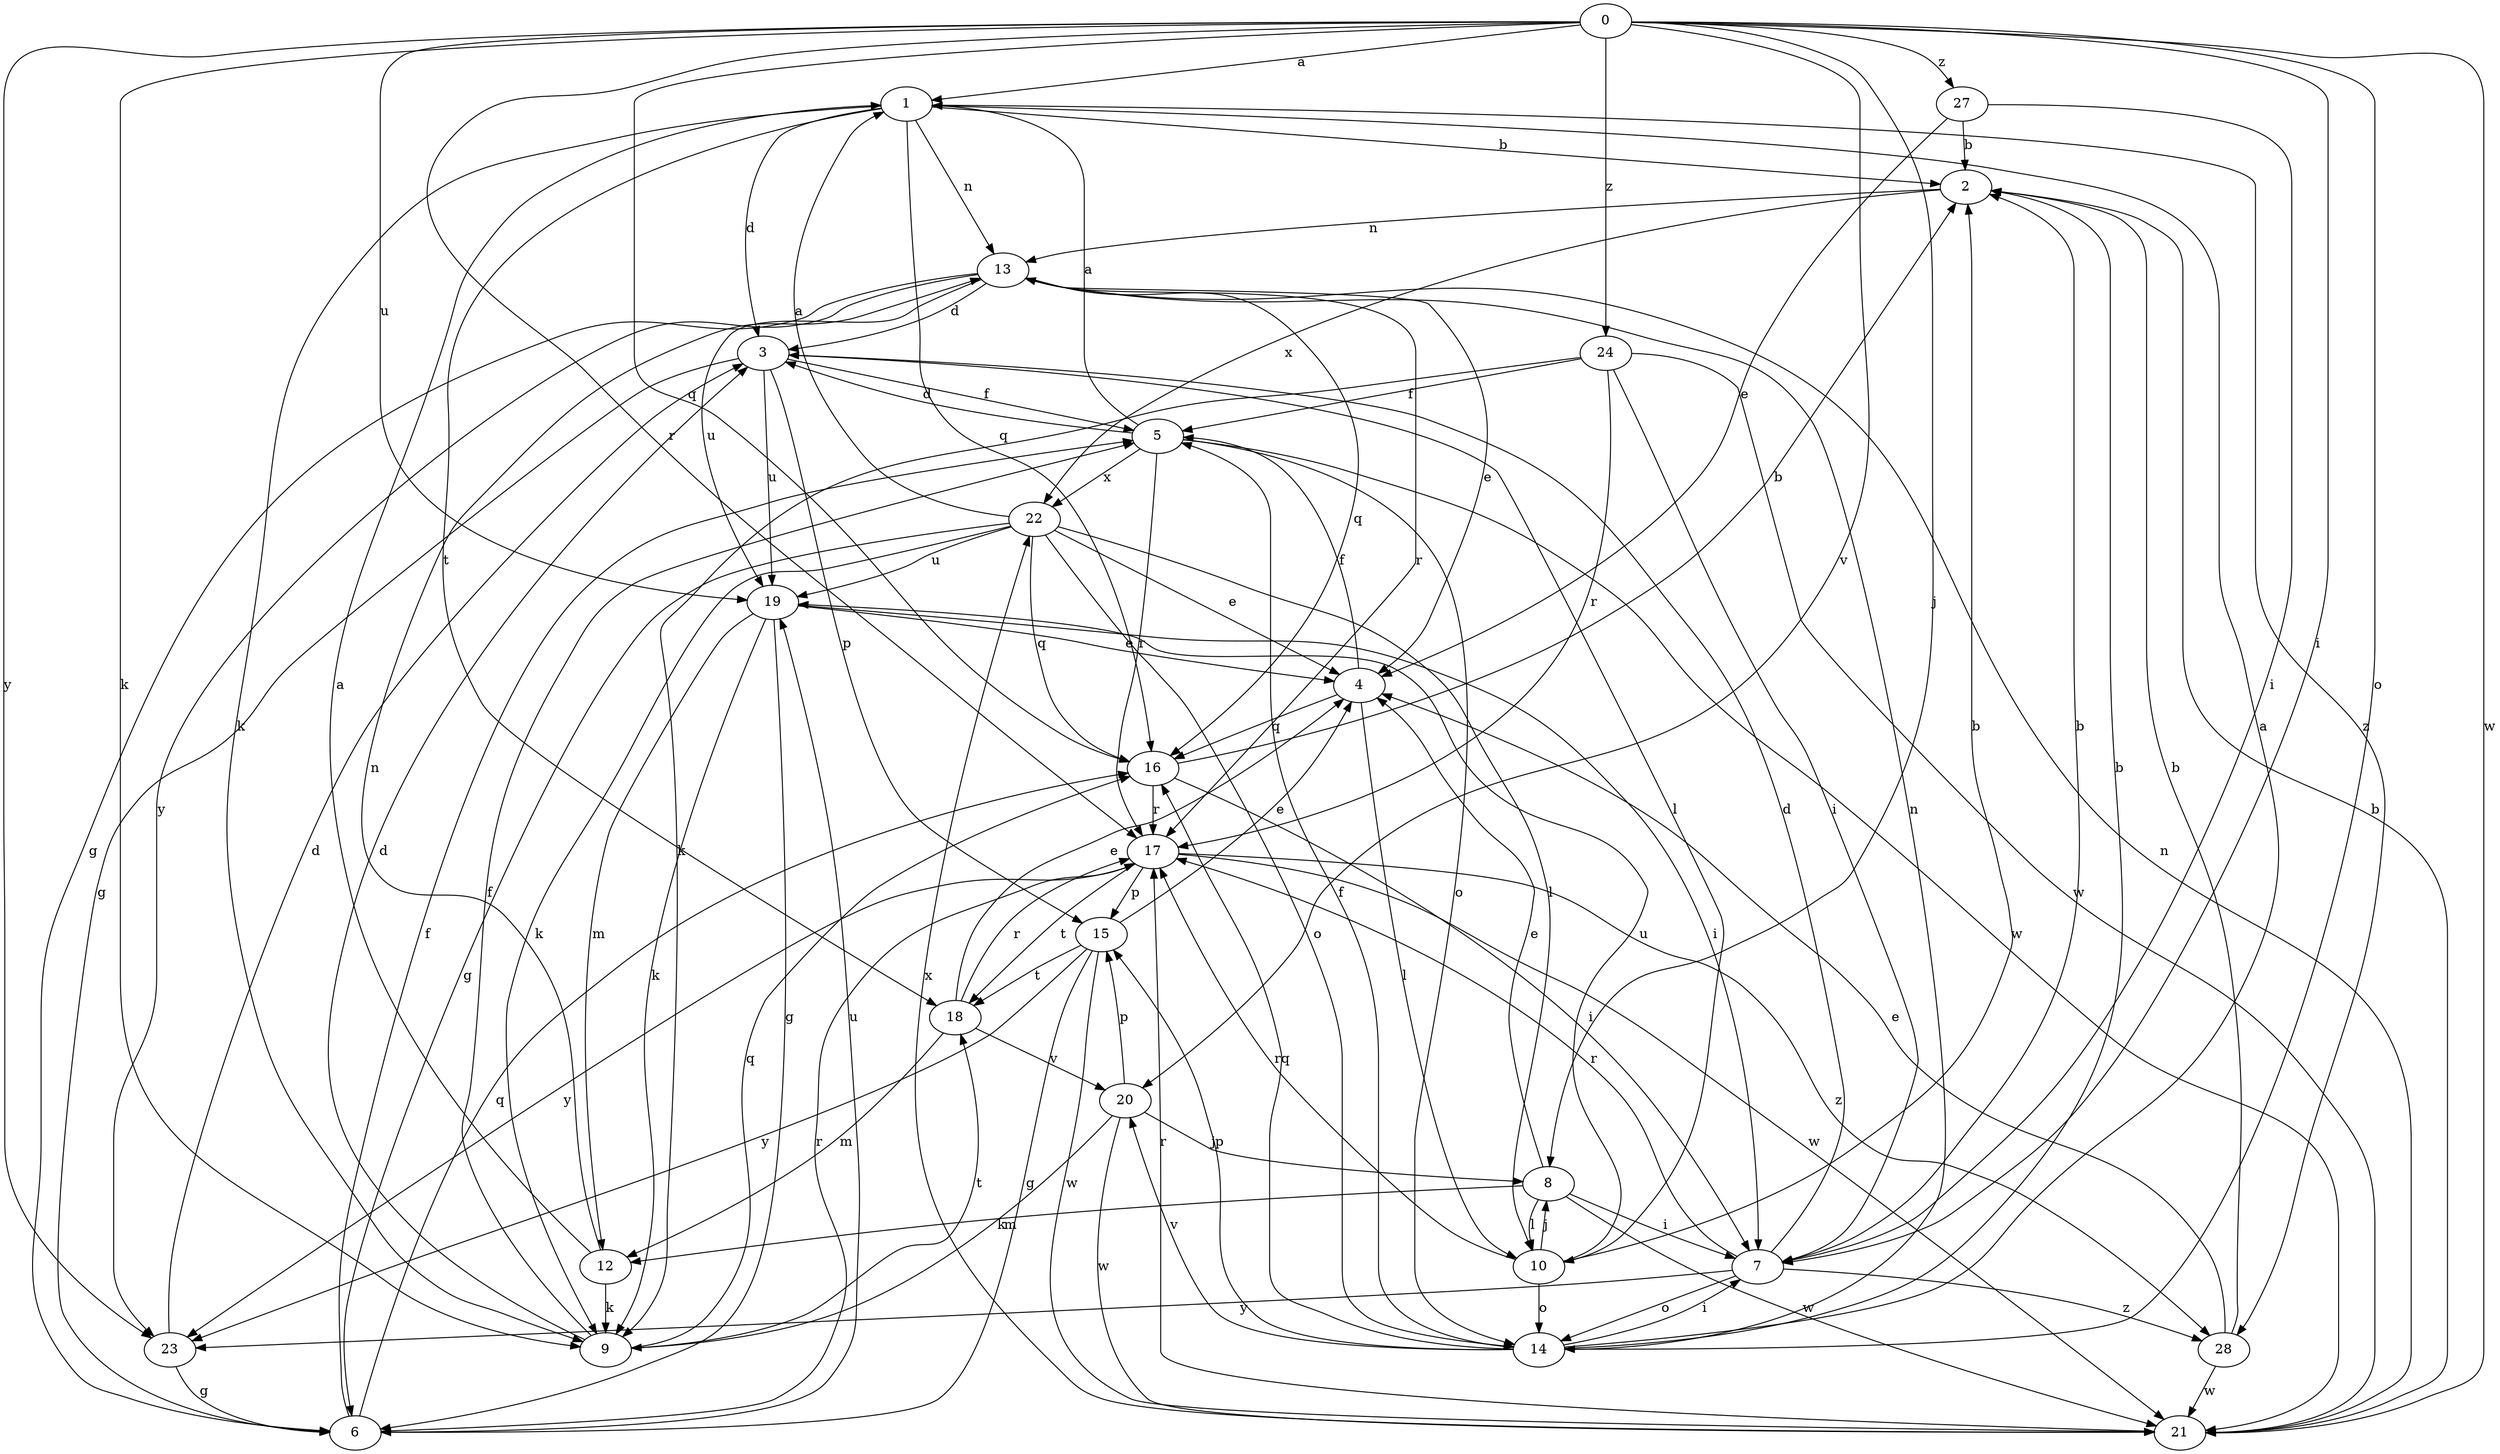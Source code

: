 strict digraph  {
0;
1;
2;
3;
4;
5;
6;
7;
8;
9;
10;
12;
13;
14;
15;
16;
17;
18;
19;
20;
21;
22;
23;
24;
27;
28;
0 -> 1  [label=a];
0 -> 7  [label=i];
0 -> 8  [label=j];
0 -> 9  [label=k];
0 -> 14  [label=o];
0 -> 16  [label=q];
0 -> 17  [label=r];
0 -> 19  [label=u];
0 -> 20  [label=v];
0 -> 21  [label=w];
0 -> 23  [label=y];
0 -> 24  [label=z];
0 -> 27  [label=z];
1 -> 2  [label=b];
1 -> 3  [label=d];
1 -> 9  [label=k];
1 -> 13  [label=n];
1 -> 16  [label=q];
1 -> 18  [label=t];
1 -> 28  [label=z];
2 -> 13  [label=n];
2 -> 22  [label=x];
3 -> 5  [label=f];
3 -> 6  [label=g];
3 -> 10  [label=l];
3 -> 15  [label=p];
3 -> 19  [label=u];
4 -> 5  [label=f];
4 -> 10  [label=l];
4 -> 16  [label=q];
5 -> 1  [label=a];
5 -> 3  [label=d];
5 -> 14  [label=o];
5 -> 17  [label=r];
5 -> 21  [label=w];
5 -> 22  [label=x];
6 -> 5  [label=f];
6 -> 16  [label=q];
6 -> 17  [label=r];
6 -> 19  [label=u];
7 -> 2  [label=b];
7 -> 3  [label=d];
7 -> 14  [label=o];
7 -> 17  [label=r];
7 -> 23  [label=y];
7 -> 28  [label=z];
8 -> 4  [label=e];
8 -> 7  [label=i];
8 -> 10  [label=l];
8 -> 12  [label=m];
8 -> 21  [label=w];
9 -> 3  [label=d];
9 -> 5  [label=f];
9 -> 16  [label=q];
9 -> 18  [label=t];
10 -> 2  [label=b];
10 -> 8  [label=j];
10 -> 14  [label=o];
10 -> 17  [label=r];
10 -> 19  [label=u];
12 -> 1  [label=a];
12 -> 9  [label=k];
12 -> 13  [label=n];
13 -> 3  [label=d];
13 -> 4  [label=e];
13 -> 6  [label=g];
13 -> 16  [label=q];
13 -> 17  [label=r];
13 -> 19  [label=u];
13 -> 23  [label=y];
14 -> 1  [label=a];
14 -> 2  [label=b];
14 -> 5  [label=f];
14 -> 7  [label=i];
14 -> 13  [label=n];
14 -> 15  [label=p];
14 -> 16  [label=q];
14 -> 20  [label=v];
15 -> 4  [label=e];
15 -> 6  [label=g];
15 -> 18  [label=t];
15 -> 21  [label=w];
15 -> 23  [label=y];
16 -> 2  [label=b];
16 -> 7  [label=i];
16 -> 17  [label=r];
17 -> 15  [label=p];
17 -> 18  [label=t];
17 -> 21  [label=w];
17 -> 23  [label=y];
17 -> 28  [label=z];
18 -> 4  [label=e];
18 -> 12  [label=m];
18 -> 17  [label=r];
18 -> 20  [label=v];
19 -> 4  [label=e];
19 -> 6  [label=g];
19 -> 7  [label=i];
19 -> 9  [label=k];
19 -> 12  [label=m];
20 -> 8  [label=j];
20 -> 9  [label=k];
20 -> 15  [label=p];
20 -> 21  [label=w];
21 -> 2  [label=b];
21 -> 13  [label=n];
21 -> 17  [label=r];
21 -> 22  [label=x];
22 -> 1  [label=a];
22 -> 4  [label=e];
22 -> 6  [label=g];
22 -> 9  [label=k];
22 -> 10  [label=l];
22 -> 14  [label=o];
22 -> 16  [label=q];
22 -> 19  [label=u];
23 -> 3  [label=d];
23 -> 6  [label=g];
24 -> 5  [label=f];
24 -> 7  [label=i];
24 -> 9  [label=k];
24 -> 17  [label=r];
24 -> 21  [label=w];
27 -> 2  [label=b];
27 -> 4  [label=e];
27 -> 7  [label=i];
28 -> 2  [label=b];
28 -> 4  [label=e];
28 -> 21  [label=w];
}
